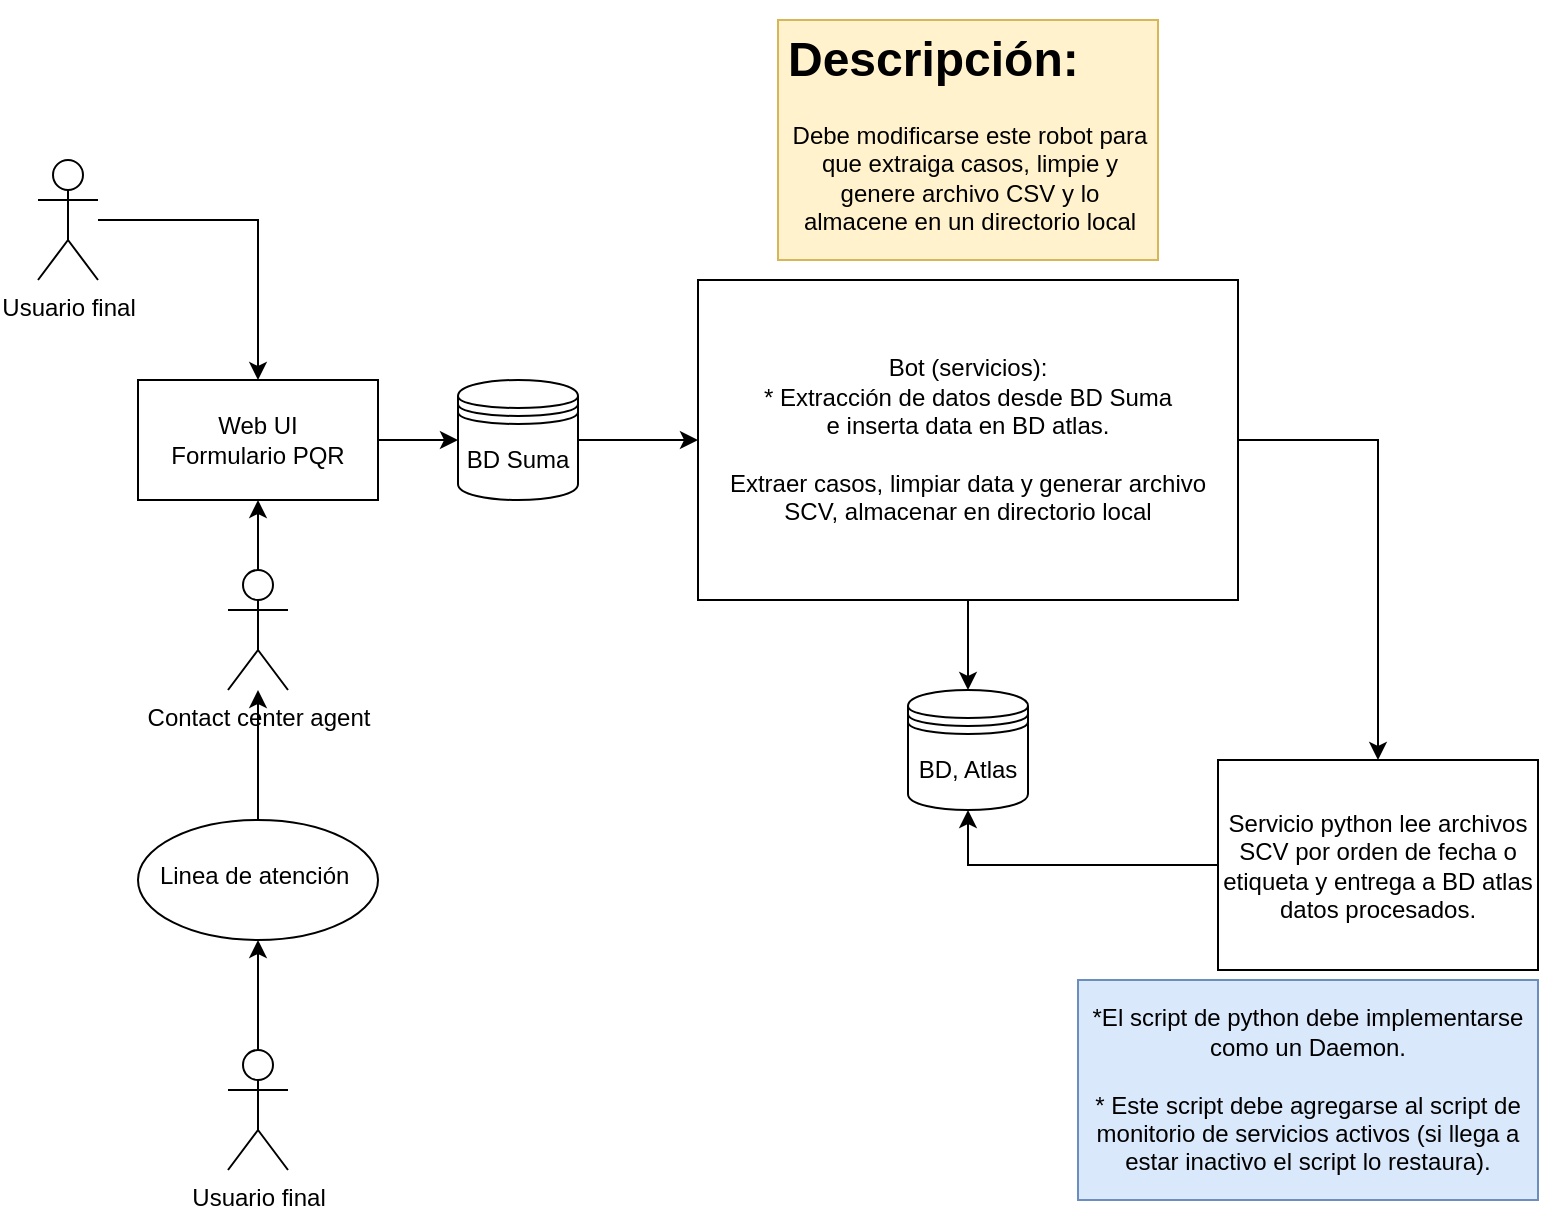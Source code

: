<mxfile version="18.1.3" type="github"><diagram id="IUSYSUbBcKdLpdM3Azpz" name="Page-1"><mxGraphModel dx="446" dy="593" grid="1" gridSize="10" guides="1" tooltips="1" connect="1" arrows="1" fold="1" page="1" pageScale="1" pageWidth="827" pageHeight="1169" math="0" shadow="0"><root><mxCell id="0"/><mxCell id="1" parent="0"/><mxCell id="OA_7SekpyGlYD4ccxMZ2-5" value="" style="edgeStyle=orthogonalEdgeStyle;rounded=0;orthogonalLoop=1;jettySize=auto;html=1;" parent="1" source="OA_7SekpyGlYD4ccxMZ2-1" target="OA_7SekpyGlYD4ccxMZ2-3" edge="1"><mxGeometry relative="1" as="geometry"/></mxCell><mxCell id="OA_7SekpyGlYD4ccxMZ2-1" value="Usuario final" style="shape=umlActor;verticalLabelPosition=bottom;verticalAlign=top;html=1;outlineConnect=0;" parent="1" vertex="1"><mxGeometry x="890" y="310" width="30" height="60" as="geometry"/></mxCell><mxCell id="OA_7SekpyGlYD4ccxMZ2-7" value="" style="edgeStyle=orthogonalEdgeStyle;rounded=0;orthogonalLoop=1;jettySize=auto;html=1;" parent="1" source="OA_7SekpyGlYD4ccxMZ2-2" target="OA_7SekpyGlYD4ccxMZ2-6" edge="1"><mxGeometry relative="1" as="geometry"/></mxCell><mxCell id="OA_7SekpyGlYD4ccxMZ2-2" value="Usuario final" style="shape=umlActor;verticalLabelPosition=bottom;verticalAlign=top;html=1;outlineConnect=0;" parent="1" vertex="1"><mxGeometry x="985" y="755" width="30" height="60" as="geometry"/></mxCell><mxCell id="OA_7SekpyGlYD4ccxMZ2-12" value="" style="edgeStyle=orthogonalEdgeStyle;rounded=0;orthogonalLoop=1;jettySize=auto;html=1;" parent="1" source="OA_7SekpyGlYD4ccxMZ2-3" target="OA_7SekpyGlYD4ccxMZ2-11" edge="1"><mxGeometry relative="1" as="geometry"/></mxCell><mxCell id="OA_7SekpyGlYD4ccxMZ2-3" value="Web UI&lt;br&gt;Formulario PQR" style="rounded=0;whiteSpace=wrap;html=1;" parent="1" vertex="1"><mxGeometry x="940" y="420" width="120" height="60" as="geometry"/></mxCell><mxCell id="OA_7SekpyGlYD4ccxMZ2-9" value="" style="edgeStyle=orthogonalEdgeStyle;rounded=0;orthogonalLoop=1;jettySize=auto;html=1;" parent="1" source="OA_7SekpyGlYD4ccxMZ2-6" target="OA_7SekpyGlYD4ccxMZ2-8" edge="1"><mxGeometry relative="1" as="geometry"/></mxCell><mxCell id="OA_7SekpyGlYD4ccxMZ2-6" value="&lt;br&gt;Linea de atención&amp;nbsp;" style="ellipse;whiteSpace=wrap;html=1;verticalAlign=top;" parent="1" vertex="1"><mxGeometry x="940" y="640" width="120" height="60" as="geometry"/></mxCell><mxCell id="OA_7SekpyGlYD4ccxMZ2-10" style="edgeStyle=orthogonalEdgeStyle;rounded=0;orthogonalLoop=1;jettySize=auto;html=1;entryX=0.5;entryY=1;entryDx=0;entryDy=0;" parent="1" source="OA_7SekpyGlYD4ccxMZ2-8" target="OA_7SekpyGlYD4ccxMZ2-3" edge="1"><mxGeometry relative="1" as="geometry"><Array as="points"><mxPoint x="1000" y="560"/></Array></mxGeometry></mxCell><mxCell id="OA_7SekpyGlYD4ccxMZ2-8" value="Contact center agent" style="shape=umlActor;verticalLabelPosition=bottom;verticalAlign=top;html=1;outlineConnect=0;" parent="1" vertex="1"><mxGeometry x="985" y="515" width="30" height="60" as="geometry"/></mxCell><mxCell id="OA_7SekpyGlYD4ccxMZ2-16" value="" style="edgeStyle=orthogonalEdgeStyle;rounded=0;orthogonalLoop=1;jettySize=auto;html=1;" parent="1" source="OA_7SekpyGlYD4ccxMZ2-11" target="OA_7SekpyGlYD4ccxMZ2-15" edge="1"><mxGeometry relative="1" as="geometry"/></mxCell><mxCell id="OA_7SekpyGlYD4ccxMZ2-11" value="BD Suma" style="shape=datastore;whiteSpace=wrap;html=1;" parent="1" vertex="1"><mxGeometry x="1100" y="420" width="60" height="60" as="geometry"/></mxCell><mxCell id="OA_7SekpyGlYD4ccxMZ2-18" value="" style="edgeStyle=orthogonalEdgeStyle;rounded=0;orthogonalLoop=1;jettySize=auto;html=1;" parent="1" source="OA_7SekpyGlYD4ccxMZ2-15" target="OA_7SekpyGlYD4ccxMZ2-17" edge="1"><mxGeometry relative="1" as="geometry"/></mxCell><mxCell id="Fm9UN2PL7hZ2-y8iaPHp-7" style="edgeStyle=orthogonalEdgeStyle;rounded=0;orthogonalLoop=1;jettySize=auto;html=1;entryX=0.5;entryY=0;entryDx=0;entryDy=0;" edge="1" parent="1" source="OA_7SekpyGlYD4ccxMZ2-15" target="Twf3IVd4JFkM8doV7hny-1"><mxGeometry relative="1" as="geometry"><mxPoint x="1560" y="590" as="targetPoint"/><Array as="points"><mxPoint x="1560" y="450"/></Array></mxGeometry></mxCell><mxCell id="OA_7SekpyGlYD4ccxMZ2-15" value="Bot (servicios):&lt;br&gt;* Extracción de datos desde BD Suma&lt;br&gt;e inserta data en BD atlas.&lt;br&gt;&lt;br&gt;Extraer casos, limpiar data y generar archivo SCV, almacenar en directorio local" style="whiteSpace=wrap;html=1;" parent="1" vertex="1"><mxGeometry x="1220" y="370" width="270" height="160" as="geometry"/></mxCell><mxCell id="OA_7SekpyGlYD4ccxMZ2-17" value="BD, Atlas" style="shape=datastore;whiteSpace=wrap;html=1;" parent="1" vertex="1"><mxGeometry x="1325" y="575" width="60" height="60" as="geometry"/></mxCell><mxCell id="OA_7SekpyGlYD4ccxMZ2-19" value="*El script de python debe implementarse como un Daemon.&lt;br&gt;&lt;br&gt;* Este script debe agregarse al s&lt;span style=&quot;background-color: initial;&quot;&gt;cript de monitorio de servicios activos (si llega a estar inactivo el script lo restaura).&lt;/span&gt;" style="whiteSpace=wrap;html=1;fillColor=#dae8fc;strokeColor=#6c8ebf;" parent="1" vertex="1"><mxGeometry x="1410" y="720" width="230" height="110" as="geometry"/></mxCell><mxCell id="Fm9UN2PL7hZ2-y8iaPHp-9" style="edgeStyle=orthogonalEdgeStyle;rounded=0;orthogonalLoop=1;jettySize=auto;html=1;entryX=0.5;entryY=1;entryDx=0;entryDy=0;" edge="1" parent="1" source="Twf3IVd4JFkM8doV7hny-1" target="OA_7SekpyGlYD4ccxMZ2-17"><mxGeometry relative="1" as="geometry"/></mxCell><mxCell id="Twf3IVd4JFkM8doV7hny-1" value="Servicio python lee archivos SCV por orden de fecha o etiqueta y entrega a BD atlas datos procesados." style="whiteSpace=wrap;html=1;" parent="1" vertex="1"><mxGeometry x="1480" y="610" width="160" height="105" as="geometry"/></mxCell><mxCell id="Twf3IVd4JFkM8doV7hny-3" value="&lt;h1&gt;Descripción:&lt;/h1&gt;&lt;div style=&quot;text-align: center;&quot;&gt;&lt;span style=&quot;background-color: initial;&quot;&gt;Debe modificarse este robot para que extraiga casos, limpie y genere archivo CSV y lo almacene en un directorio local&lt;/span&gt;&lt;/div&gt;" style="text;html=1;strokeColor=#d6b656;fillColor=#fff2cc;spacing=5;spacingTop=-20;whiteSpace=wrap;overflow=hidden;rounded=0;" parent="1" vertex="1"><mxGeometry x="1260" y="240" width="190" height="120" as="geometry"/></mxCell></root></mxGraphModel></diagram></mxfile>